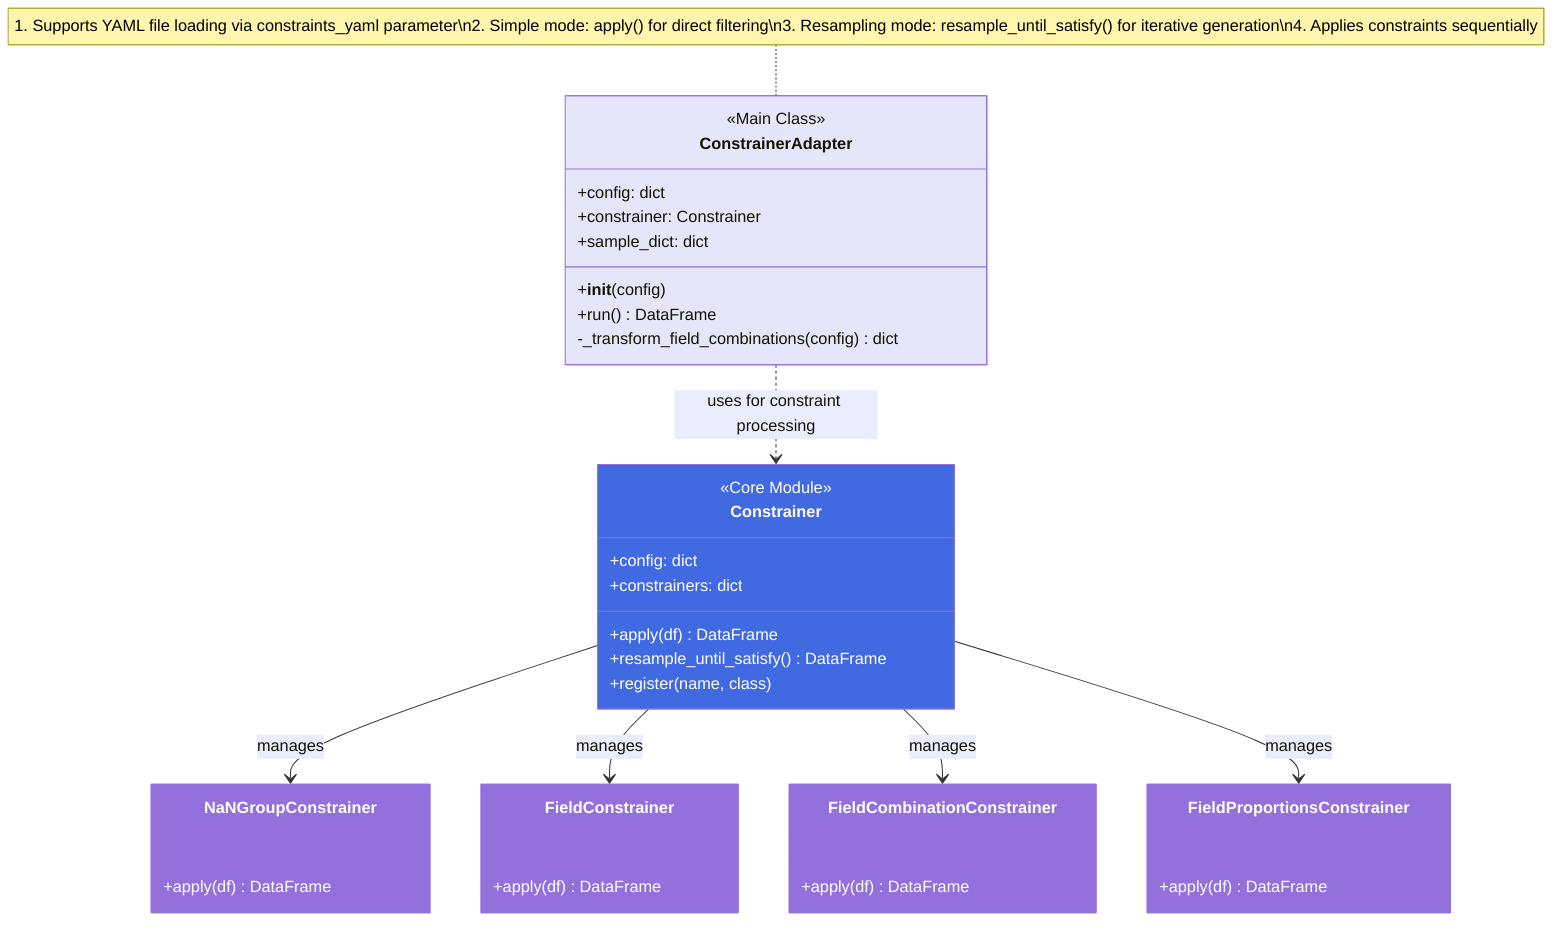 classDiagram

    class ConstrainerAdapter {
        +config: dict
        +constrainer: Constrainer
        +sample_dict: dict
        +__init__(config)
        +run() DataFrame
        -_transform_field_combinations(config) dict
    }

    class Constrainer {
        +config: dict
        +constrainers: dict
        +apply(df) DataFrame
        +resample_until_satisfy() DataFrame
        +register(name, class)
    }

    class NaNGroupConstrainer {
        +apply(df) DataFrame
    }

    class FieldConstrainer {
        +apply(df) DataFrame
    }

    class FieldCombinationConstrainer {
        +apply(df) DataFrame
    }

    class FieldProportionsConstrainer {
        +apply(df) DataFrame
    }

    ConstrainerAdapter ..> Constrainer : uses for constraint processing
    Constrainer --> NaNGroupConstrainer : manages
    Constrainer --> FieldConstrainer : manages
    Constrainer --> FieldCombinationConstrainer : manages
    Constrainer --> FieldProportionsConstrainer : manages

    %% Style definitions
    class ConstrainerAdapter {
        <<Main Class>>
    }
    style ConstrainerAdapter fill:#E6E6FA

    class Constrainer {
        <<Core Module>>
    }
    style Constrainer fill:#4169E1,color:#fff

    style NaNGroupConstrainer fill:#9370DB,color:#fff
    style FieldConstrainer fill:#9370DB,color:#fff
    style FieldCombinationConstrainer fill:#9370DB,color:#fff
    style FieldProportionsConstrainer fill:#9370DB,color:#fff

    note for ConstrainerAdapter "1. Supports YAML file loading via constraints_yaml parameter\n2. Simple mode: apply() for direct filtering\n3. Resampling mode: resample_until_satisfy() for iterative generation\n4. Applies constraints sequentially"